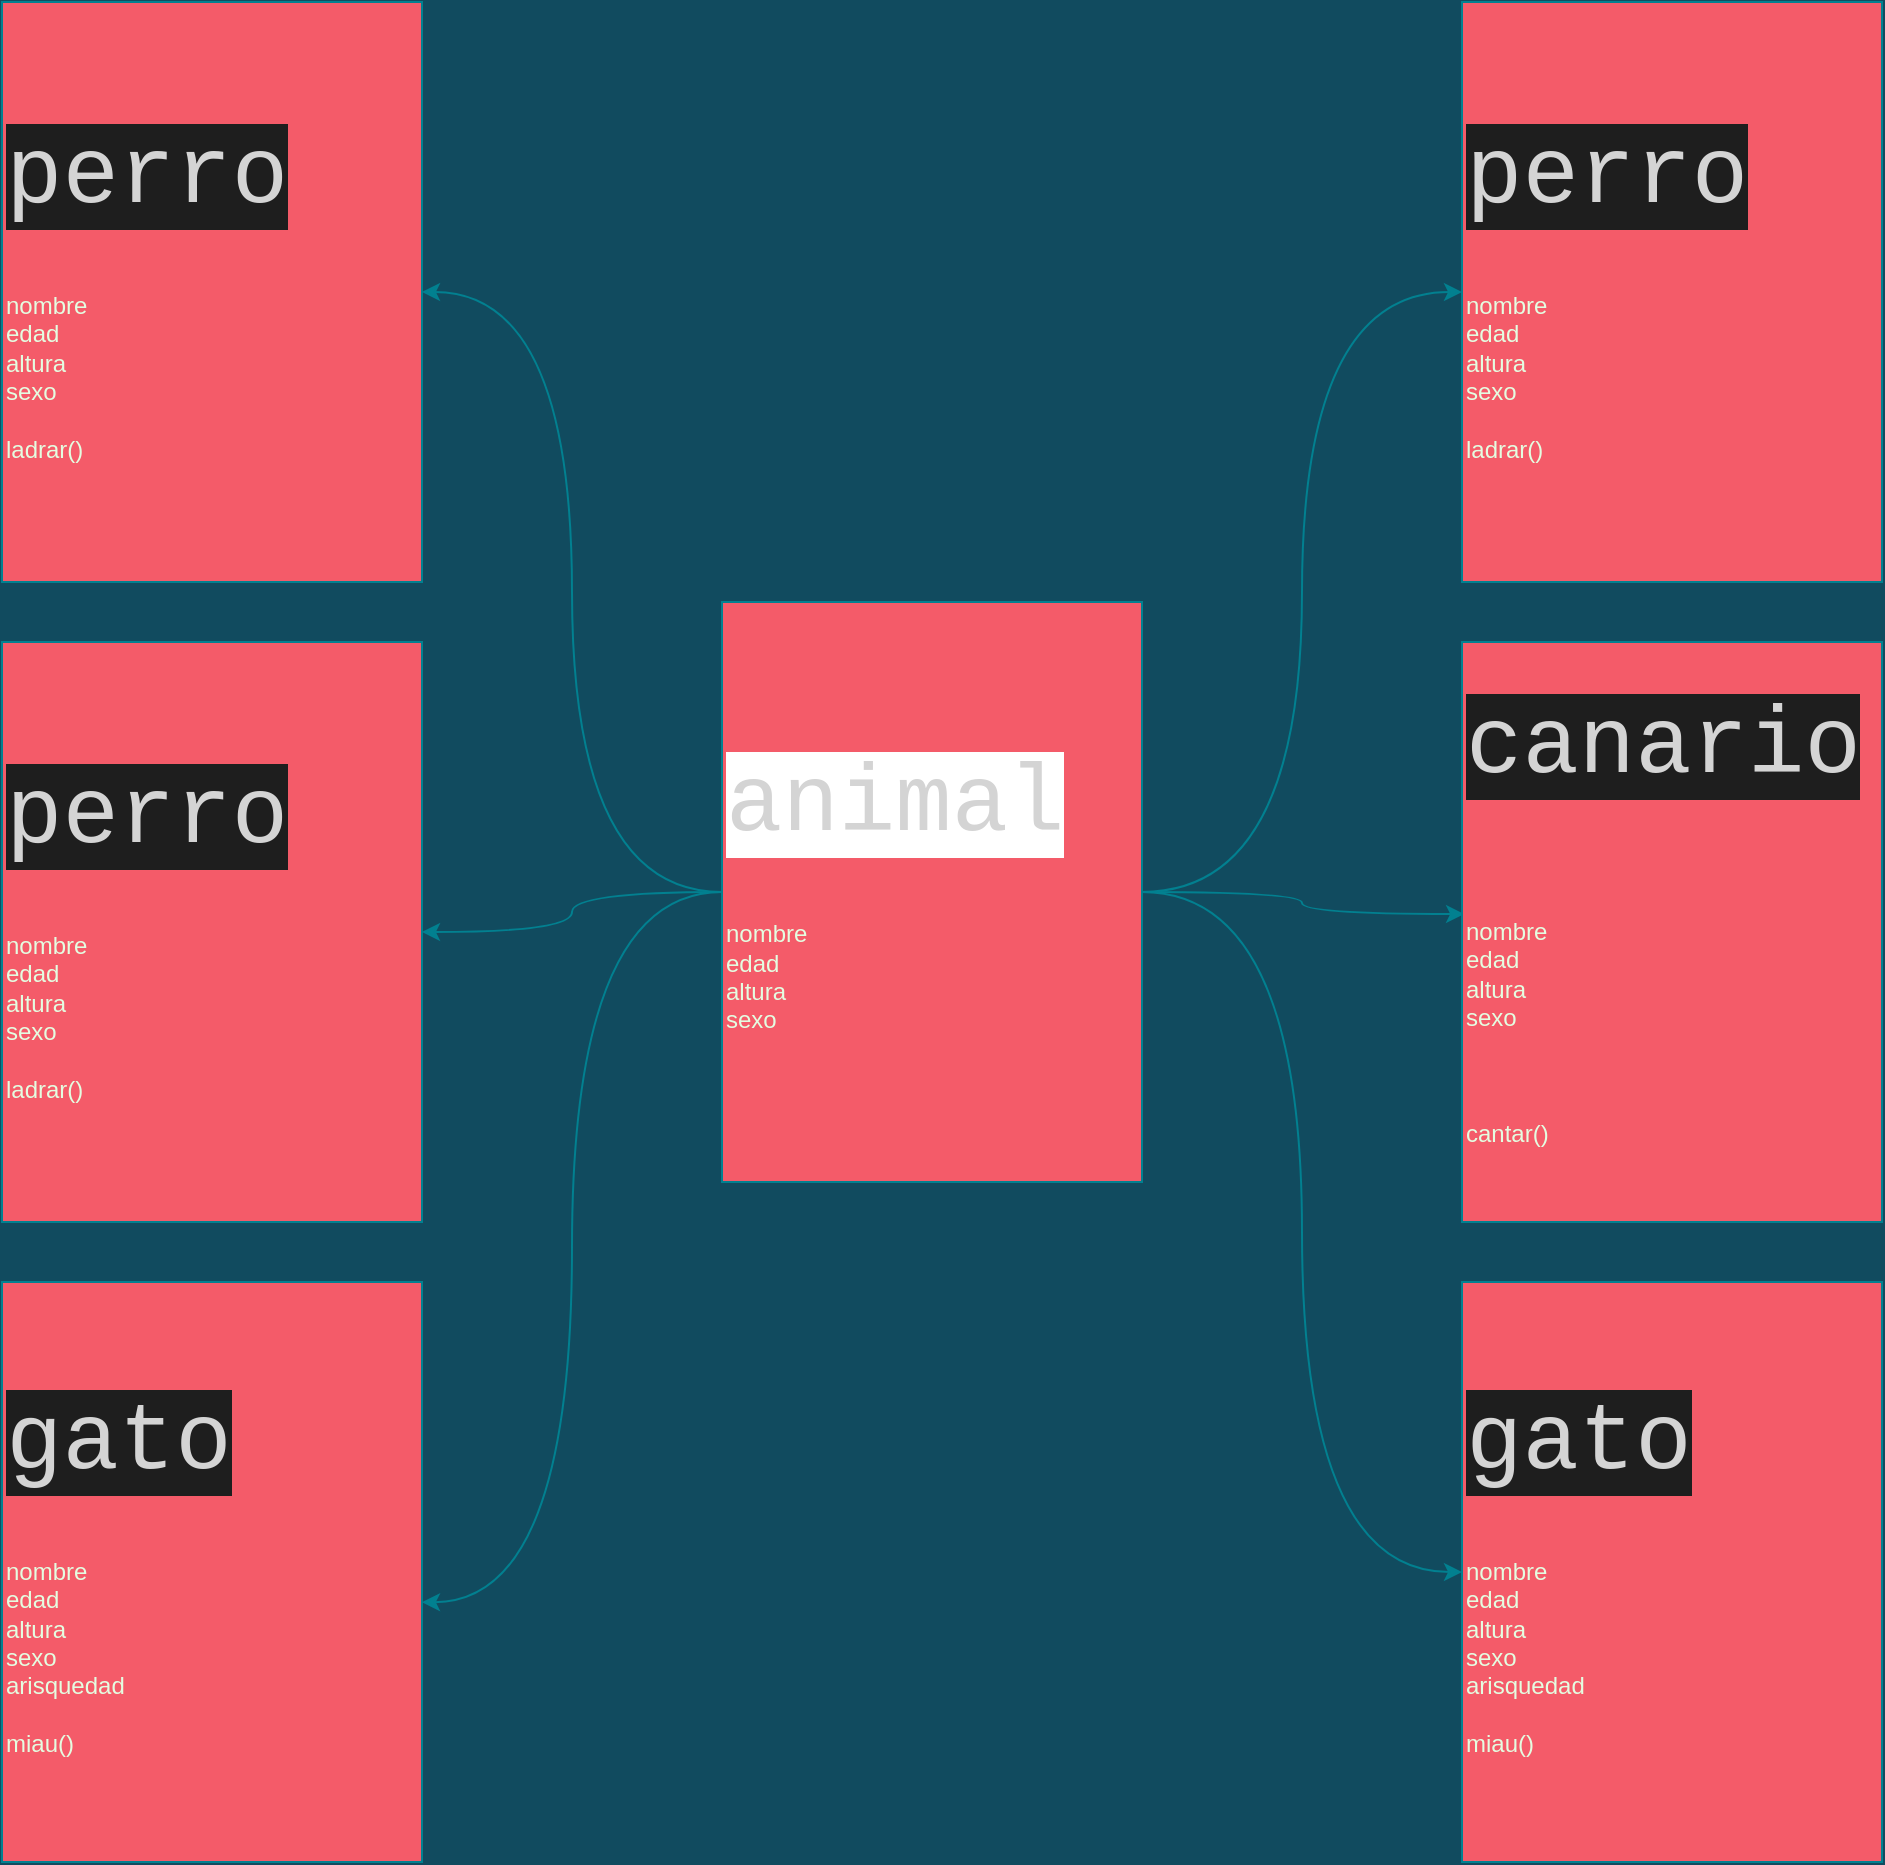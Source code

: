 <mxfile version="13.6.5">
    <diagram id="wcNPHPa_OG3zoomhGTeh" name="Page-1">
        <mxGraphModel dx="2655" dy="792" grid="1" gridSize="10" guides="1" tooltips="1" connect="1" arrows="1" fold="1" page="1" pageScale="1" pageWidth="827" pageHeight="1169" background="#114B5F" math="0" shadow="0">
            <root>
                <mxCell id="0"/>
                <mxCell id="1" parent="0"/>
                <mxCell id="4" style="edgeStyle=orthogonalEdgeStyle;curved=1;rounded=1;sketch=0;orthogonalLoop=1;jettySize=auto;html=1;strokeColor=#028090;fillColor=#F45B69;fontColor=#E4FDE1;entryX=0;entryY=0.5;entryDx=0;entryDy=0;" parent="1" source="2" target="3" edge="1">
                    <mxGeometry relative="1" as="geometry"/>
                </mxCell>
                <mxCell id="6" style="edgeStyle=orthogonalEdgeStyle;curved=1;rounded=1;sketch=0;orthogonalLoop=1;jettySize=auto;html=1;entryX=0;entryY=0.5;entryDx=0;entryDy=0;strokeColor=#028090;fillColor=#F45B69;fontColor=#E4FDE1;" parent="1" source="2" target="5" edge="1">
                    <mxGeometry relative="1" as="geometry"/>
                </mxCell>
                <mxCell id="9" style="edgeStyle=orthogonalEdgeStyle;curved=1;rounded=1;sketch=0;orthogonalLoop=1;jettySize=auto;html=1;entryX=0.005;entryY=0.469;entryDx=0;entryDy=0;entryPerimeter=0;strokeColor=#028090;fillColor=#F45B69;fontColor=#E4FDE1;" parent="1" source="2" target="8" edge="1">
                    <mxGeometry relative="1" as="geometry"/>
                </mxCell>
                <mxCell id="11" style="edgeStyle=orthogonalEdgeStyle;curved=1;rounded=1;sketch=0;orthogonalLoop=1;jettySize=auto;html=1;entryX=1;entryY=0.5;entryDx=0;entryDy=0;strokeColor=#028090;fillColor=#F45B69;fontColor=#E4FDE1;" parent="1" source="2" target="10" edge="1">
                    <mxGeometry relative="1" as="geometry"/>
                </mxCell>
                <mxCell id="13" style="edgeStyle=orthogonalEdgeStyle;curved=1;rounded=1;sketch=0;orthogonalLoop=1;jettySize=auto;html=1;strokeColor=#028090;fillColor=#F45B69;fontColor=#E4FDE1;" parent="1" source="2" target="12" edge="1">
                    <mxGeometry relative="1" as="geometry"/>
                </mxCell>
                <mxCell id="15" style="edgeStyle=orthogonalEdgeStyle;curved=1;rounded=1;sketch=0;orthogonalLoop=1;jettySize=auto;html=1;entryX=1;entryY=0.552;entryDx=0;entryDy=0;entryPerimeter=0;strokeColor=#028090;fillColor=#F45B69;fontColor=#E4FDE1;" parent="1" source="2" target="14" edge="1">
                    <mxGeometry relative="1" as="geometry"/>
                </mxCell>
                <mxCell id="2" value="&lt;span style=&quot;color: rgb(212 , 212 , 212) ; font-family: &amp;#34;sf mono&amp;#34; , &amp;#34;consolas&amp;#34; , &amp;#34;courier new&amp;#34; , monospace ; font-size: 47px&quot;&gt;&lt;font style=&quot;font-size: 47px&quot;&gt;&lt;span style=&quot;background-color: rgb(255 , 255 , 255)&quot;&gt;animal&lt;/span&gt;&lt;br&gt;&lt;/font&gt;&lt;/span&gt;&lt;br&gt;&lt;br&gt;nombre&lt;br&gt;edad&lt;br&gt;altura&lt;br&gt;sexo" style="rounded=0;whiteSpace=wrap;html=1;sketch=0;strokeColor=#028090;fillColor=#F45B69;fontColor=#E4FDE1;align=left;" parent="1" vertex="1">
                    <mxGeometry x="100" y="320" width="210" height="290" as="geometry"/>
                </mxCell>
                <mxCell id="3" value="&lt;span style=&quot;background-color: rgb(30 , 30 , 30) ; color: rgb(212 , 212 , 212) ; font-family: &amp;#34;sf mono&amp;#34; , &amp;#34;consolas&amp;#34; , &amp;#34;courier new&amp;#34; , monospace ; font-size: 47px&quot;&gt;&lt;font style=&quot;font-size: 47px&quot;&gt;perro&lt;br&gt;&lt;/font&gt;&lt;/span&gt;&lt;br&gt;&lt;br&gt;nombre&lt;br&gt;edad&lt;br&gt;altura&lt;br&gt;sexo&lt;br&gt;&lt;br&gt;ladrar()" style="rounded=0;whiteSpace=wrap;html=1;sketch=0;strokeColor=#028090;fillColor=#F45B69;fontColor=#E4FDE1;align=left;" parent="1" vertex="1">
                    <mxGeometry x="470" y="20" width="210" height="290" as="geometry"/>
                </mxCell>
                <mxCell id="5" value="&lt;span style=&quot;background-color: rgb(30 , 30 , 30) ; color: rgb(212 , 212 , 212) ; font-family: &amp;#34;sf mono&amp;#34; , &amp;#34;consolas&amp;#34; , &amp;#34;courier new&amp;#34; , monospace ; font-size: 47px&quot;&gt;&lt;font style=&quot;font-size: 47px&quot;&gt;gato&lt;br&gt;&lt;/font&gt;&lt;/span&gt;&lt;br&gt;&lt;br&gt;nombre&lt;br&gt;edad&lt;br&gt;altura&lt;br&gt;sexo&lt;br&gt;arisquedad&lt;br&gt;&lt;br&gt;miau()" style="rounded=0;whiteSpace=wrap;html=1;sketch=0;strokeColor=#028090;fillColor=#F45B69;fontColor=#E4FDE1;align=left;" parent="1" vertex="1">
                    <mxGeometry x="470" y="660" width="210" height="290" as="geometry"/>
                </mxCell>
                <mxCell id="8" value="&lt;font color=&quot;#d4d4d4&quot; face=&quot;sf mono, consolas, courier new, monospace&quot;&gt;&lt;span style=&quot;font-size: 47px ; background-color: rgb(30 , 30 , 30)&quot;&gt;canario&lt;br&gt;&lt;br&gt;&lt;/span&gt;&lt;/font&gt;nombre&lt;br&gt;edad&lt;br&gt;altura&lt;br&gt;sexo&lt;br&gt;&lt;br&gt;cantar()&lt;font color=&quot;#d4d4d4&quot; face=&quot;sf mono, consolas, courier new, monospace&quot;&gt;&lt;span style=&quot;font-size: 47px ; background-color: rgb(30 , 30 , 30)&quot;&gt;&lt;br&gt;&lt;/span&gt;&lt;/font&gt;" style="rounded=0;whiteSpace=wrap;html=1;sketch=0;strokeColor=#028090;fillColor=#F45B69;fontColor=#E4FDE1;align=left;" parent="1" vertex="1">
                    <mxGeometry x="470" y="340" width="210" height="290" as="geometry"/>
                </mxCell>
                <mxCell id="10" value="&lt;span style=&quot;background-color: rgb(30 , 30 , 30) ; color: rgb(212 , 212 , 212) ; font-family: &amp;#34;sf mono&amp;#34; , &amp;#34;consolas&amp;#34; , &amp;#34;courier new&amp;#34; , monospace ; font-size: 47px&quot;&gt;&lt;font style=&quot;font-size: 47px&quot;&gt;perro&lt;br&gt;&lt;/font&gt;&lt;/span&gt;&lt;br&gt;&lt;br&gt;nombre&lt;br&gt;edad&lt;br&gt;altura&lt;br&gt;sexo&lt;br&gt;&lt;br&gt;ladrar()" style="rounded=0;whiteSpace=wrap;html=1;sketch=0;strokeColor=#028090;fillColor=#F45B69;fontColor=#E4FDE1;align=left;" parent="1" vertex="1">
                    <mxGeometry x="-260" y="20" width="210" height="290" as="geometry"/>
                </mxCell>
                <mxCell id="12" value="&lt;span style=&quot;background-color: rgb(30 , 30 , 30) ; color: rgb(212 , 212 , 212) ; font-family: &amp;#34;sf mono&amp;#34; , &amp;#34;consolas&amp;#34; , &amp;#34;courier new&amp;#34; , monospace ; font-size: 47px&quot;&gt;&lt;font style=&quot;font-size: 47px&quot;&gt;perro&lt;br&gt;&lt;/font&gt;&lt;/span&gt;&lt;br&gt;&lt;br&gt;nombre&lt;br&gt;edad&lt;br&gt;altura&lt;br&gt;sexo&lt;br&gt;&lt;br&gt;ladrar()" style="rounded=0;whiteSpace=wrap;html=1;sketch=0;strokeColor=#028090;fillColor=#F45B69;fontColor=#E4FDE1;align=left;" parent="1" vertex="1">
                    <mxGeometry x="-260" y="340" width="210" height="290" as="geometry"/>
                </mxCell>
                <mxCell id="14" value="&lt;span style=&quot;background-color: rgb(30 , 30 , 30) ; color: rgb(212 , 212 , 212) ; font-family: &amp;#34;sf mono&amp;#34; , &amp;#34;consolas&amp;#34; , &amp;#34;courier new&amp;#34; , monospace ; font-size: 47px&quot;&gt;&lt;font style=&quot;font-size: 47px&quot;&gt;gato&lt;br&gt;&lt;/font&gt;&lt;/span&gt;&lt;br&gt;&lt;br&gt;nombre&lt;br&gt;edad&lt;br&gt;altura&lt;br&gt;sexo&lt;br&gt;arisquedad&lt;br&gt;&lt;br&gt;miau()" style="rounded=0;whiteSpace=wrap;html=1;sketch=0;strokeColor=#028090;fillColor=#F45B69;fontColor=#E4FDE1;align=left;" parent="1" vertex="1">
                    <mxGeometry x="-260" y="660" width="210" height="290" as="geometry"/>
                </mxCell>
            </root>
        </mxGraphModel>
    </diagram>
</mxfile>